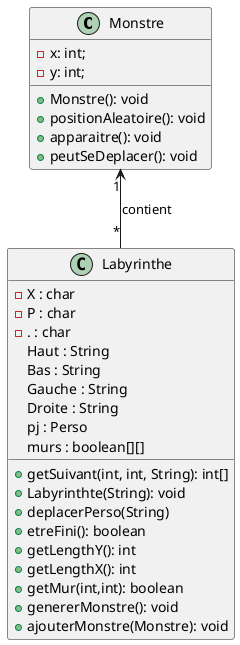 @startuml
'https://plantuml.com/class-diagram

class Monstre{

    - x: int;
    - y: int;

    + Monstre(): void
    + positionAleatoire(): void
    + apparaitre(): void
    + peutSeDeplacer(): void

}

class Labyrinthe{

    - X : char
    - P : char
    - . : char
    Haut : String
    Bas : String
    Gauche : String
    Droite : String
    pj : Perso
    murs : boolean[][]

    + getSuivant(int, int, String): int[]
    + Labyrinthte(String): void
    + deplacerPerso(String)
    + etreFini(): boolean
    + getLengthY(): int
    + getLengthX(): int
    + getMur(int,int): boolean
    + genererMonstre(): void
    + ajouterMonstre(Monstre): void

}

Monstre "1" <-- "*" Labyrinthe : contient





@enduml